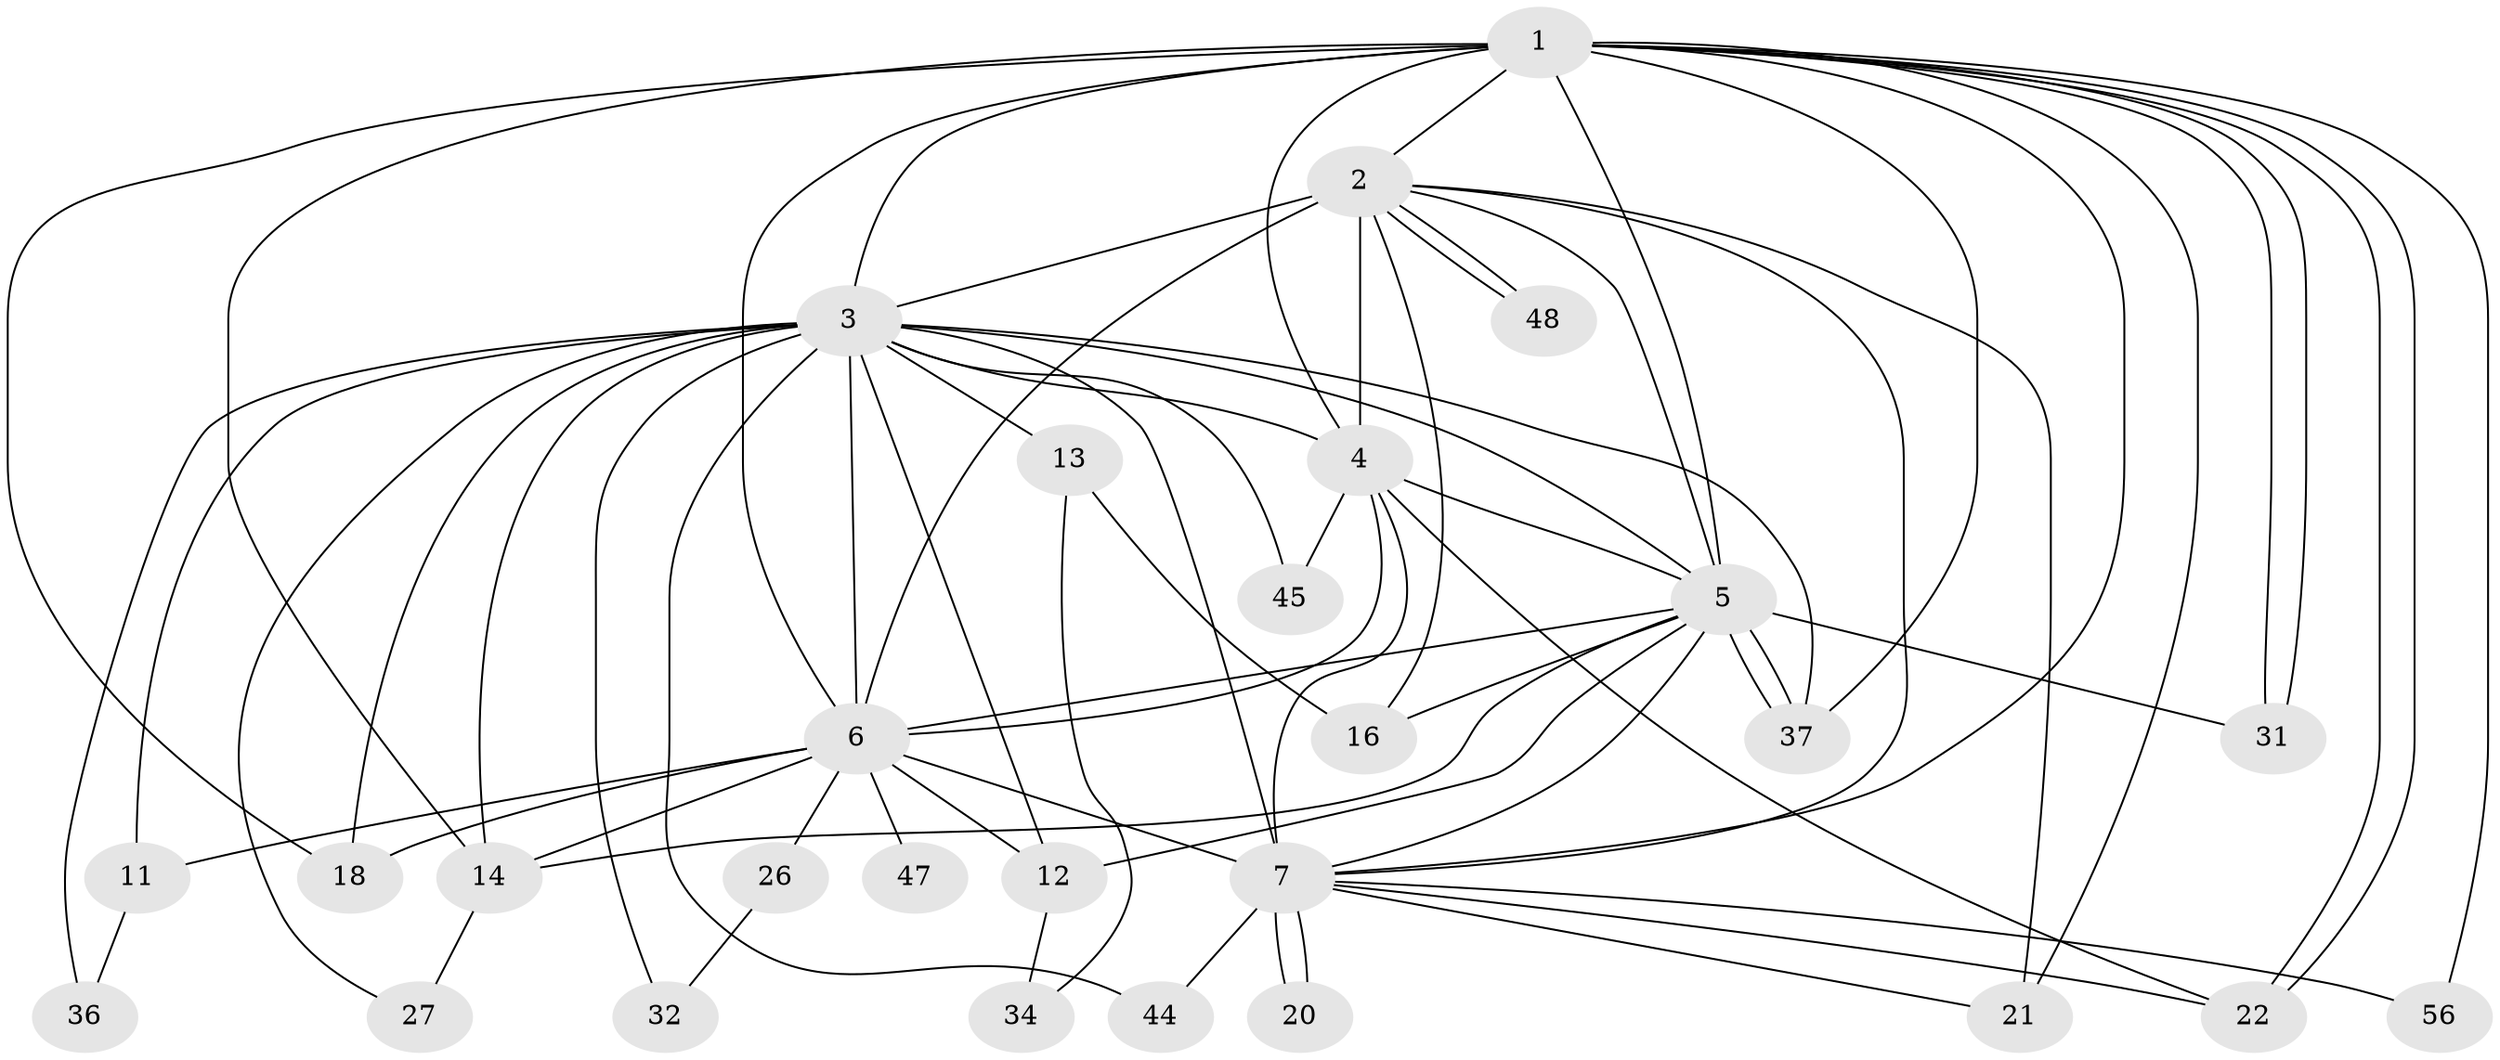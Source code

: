 // original degree distribution, {18: 0.017857142857142856, 15: 0.03571428571428571, 20: 0.03571428571428571, 11: 0.017857142857142856, 19: 0.017857142857142856, 13: 0.017857142857142856, 16: 0.017857142857142856, 12: 0.017857142857142856, 3: 0.25, 4: 0.03571428571428571, 7: 0.017857142857142856, 2: 0.5178571428571429}
// Generated by graph-tools (version 1.1) at 2025/14/03/09/25 04:14:15]
// undirected, 28 vertices, 71 edges
graph export_dot {
graph [start="1"]
  node [color=gray90,style=filled];
  1;
  2;
  3 [super="+28+38+8"];
  4;
  5 [super="+41"];
  6 [super="+33+10+54"];
  7;
  11;
  12 [super="+19"];
  13;
  14 [super="+53+39+15"];
  16 [super="+35"];
  18;
  20;
  21 [super="+43"];
  22 [super="+25"];
  26 [super="+30"];
  27;
  31 [super="+52"];
  32;
  34;
  36;
  37 [super="+40"];
  44;
  45;
  47;
  48;
  56;
  1 -- 2;
  1 -- 3 [weight=3];
  1 -- 4;
  1 -- 5;
  1 -- 6 [weight=2];
  1 -- 7;
  1 -- 18;
  1 -- 22;
  1 -- 22;
  1 -- 31;
  1 -- 31;
  1 -- 56;
  1 -- 21;
  1 -- 14;
  1 -- 37;
  2 -- 3 [weight=3];
  2 -- 4;
  2 -- 5;
  2 -- 6 [weight=4];
  2 -- 7;
  2 -- 21;
  2 -- 48;
  2 -- 48;
  2 -- 16;
  3 -- 4 [weight=3];
  3 -- 5 [weight=6];
  3 -- 6 [weight=7];
  3 -- 7 [weight=3];
  3 -- 11;
  3 -- 13 [weight=2];
  3 -- 32;
  3 -- 36;
  3 -- 44;
  3 -- 14 [weight=3];
  3 -- 37;
  3 -- 12;
  3 -- 45;
  3 -- 18;
  3 -- 27;
  4 -- 5;
  4 -- 6 [weight=2];
  4 -- 7;
  4 -- 45;
  4 -- 22;
  5 -- 6 [weight=3];
  5 -- 7;
  5 -- 12;
  5 -- 16;
  5 -- 37;
  5 -- 37;
  5 -- 14;
  5 -- 31;
  6 -- 7 [weight=3];
  6 -- 18;
  6 -- 12 [weight=2];
  6 -- 11;
  6 -- 14;
  6 -- 47;
  6 -- 26 [weight=2];
  7 -- 20;
  7 -- 20;
  7 -- 21;
  7 -- 44;
  7 -- 56;
  7 -- 22;
  11 -- 36;
  12 -- 34;
  13 -- 16;
  13 -- 34;
  14 -- 27;
  26 -- 32;
}
